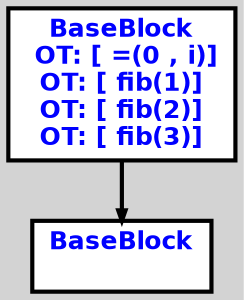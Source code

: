 digraph G {
ordering=out;
ranksep=.4;
bgcolor="lightgrey";  node [shape=box, fixedsize=false, fontsize=12, fontname="Helvetica-bold", fontcolor="blue"
width=.25, height=.25, color="black", fillcolor="white", style="filled, solid, bold"];

edge [arrowsize=.5, color="black", style="bold"]    n0000120CD9423F20 [label="BaseBlock\n OT: [ =(0 , i)]
OT: [ fib(1)]
OT: [ fib(2)]
OT: [ fib(3)]
"]
    n0000120CD9423F80 [label="BaseBlock\n "]
    n0000120CD9423F20 -> n0000120CD9423F80
}
